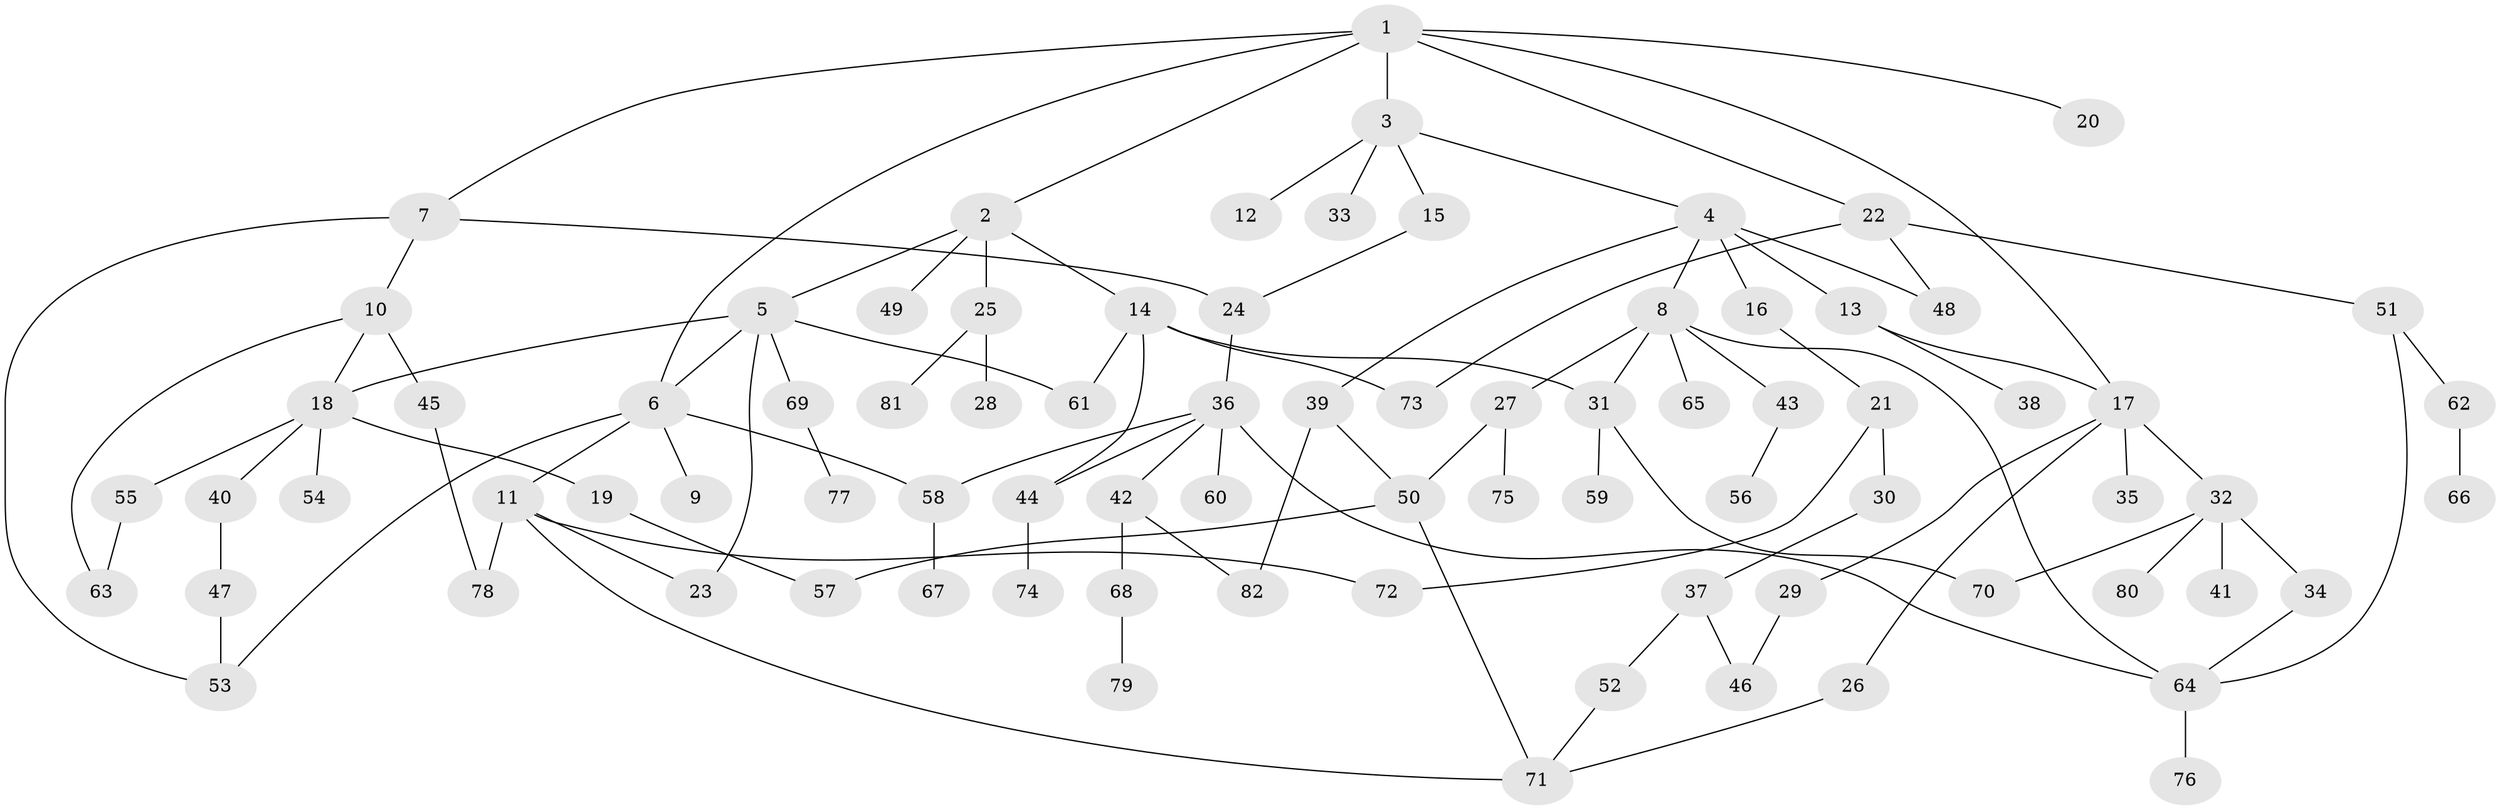 // Generated by graph-tools (version 1.1) at 2025/25/03/09/25 03:25:35]
// undirected, 82 vertices, 108 edges
graph export_dot {
graph [start="1"]
  node [color=gray90,style=filled];
  1;
  2;
  3;
  4;
  5;
  6;
  7;
  8;
  9;
  10;
  11;
  12;
  13;
  14;
  15;
  16;
  17;
  18;
  19;
  20;
  21;
  22;
  23;
  24;
  25;
  26;
  27;
  28;
  29;
  30;
  31;
  32;
  33;
  34;
  35;
  36;
  37;
  38;
  39;
  40;
  41;
  42;
  43;
  44;
  45;
  46;
  47;
  48;
  49;
  50;
  51;
  52;
  53;
  54;
  55;
  56;
  57;
  58;
  59;
  60;
  61;
  62;
  63;
  64;
  65;
  66;
  67;
  68;
  69;
  70;
  71;
  72;
  73;
  74;
  75;
  76;
  77;
  78;
  79;
  80;
  81;
  82;
  1 -- 2;
  1 -- 3;
  1 -- 7;
  1 -- 20;
  1 -- 22;
  1 -- 6;
  1 -- 17;
  2 -- 5;
  2 -- 14;
  2 -- 25;
  2 -- 49;
  3 -- 4;
  3 -- 12;
  3 -- 15;
  3 -- 33;
  4 -- 8;
  4 -- 13;
  4 -- 16;
  4 -- 39;
  4 -- 48;
  5 -- 6;
  5 -- 23;
  5 -- 69;
  5 -- 18;
  5 -- 61;
  6 -- 9;
  6 -- 11;
  6 -- 53;
  6 -- 58;
  7 -- 10;
  7 -- 24;
  7 -- 53;
  8 -- 27;
  8 -- 31;
  8 -- 43;
  8 -- 65;
  8 -- 64;
  10 -- 18;
  10 -- 45;
  10 -- 63;
  11 -- 71;
  11 -- 72;
  11 -- 78;
  11 -- 23;
  13 -- 17;
  13 -- 38;
  14 -- 61;
  14 -- 44;
  14 -- 31;
  14 -- 73;
  15 -- 24;
  16 -- 21;
  17 -- 26;
  17 -- 29;
  17 -- 32;
  17 -- 35;
  18 -- 19;
  18 -- 40;
  18 -- 54;
  18 -- 55;
  19 -- 57;
  21 -- 30;
  21 -- 72;
  22 -- 48;
  22 -- 51;
  22 -- 73;
  24 -- 36;
  25 -- 28;
  25 -- 81;
  26 -- 71;
  27 -- 75;
  27 -- 50;
  29 -- 46;
  30 -- 37;
  31 -- 59;
  31 -- 70;
  32 -- 34;
  32 -- 41;
  32 -- 80;
  32 -- 70;
  34 -- 64;
  36 -- 42;
  36 -- 44;
  36 -- 58;
  36 -- 60;
  36 -- 64;
  37 -- 52;
  37 -- 46;
  39 -- 50;
  39 -- 82;
  40 -- 47;
  42 -- 68;
  42 -- 82;
  43 -- 56;
  44 -- 74;
  45 -- 78;
  47 -- 53;
  50 -- 71;
  50 -- 57;
  51 -- 62;
  51 -- 64;
  52 -- 71;
  55 -- 63;
  58 -- 67;
  62 -- 66;
  64 -- 76;
  68 -- 79;
  69 -- 77;
}
